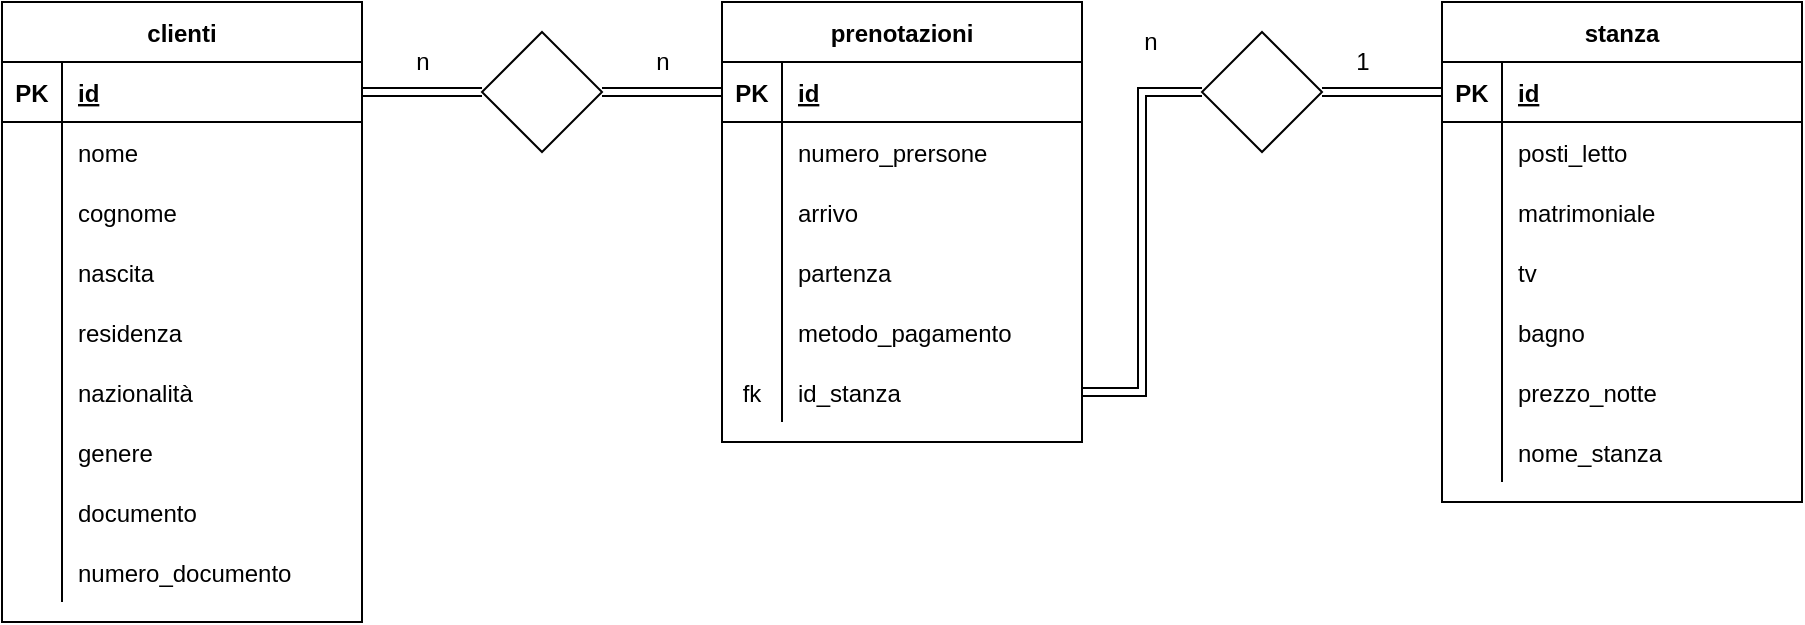 <mxfile version="14.6.9" type="device"><diagram id="0szg8nqshOsvEdaoPtw1" name="Page-1"><mxGraphModel dx="2249" dy="762" grid="1" gridSize="10" guides="1" tooltips="1" connect="1" arrows="1" fold="1" page="1" pageScale="1" pageWidth="827" pageHeight="1169" math="0" shadow="0"><root><mxCell id="0"/><mxCell id="1" parent="0"/><mxCell id="-FQ9kA8AcP-3H8vRNynR-1" value="clienti" style="shape=table;startSize=30;container=1;collapsible=1;childLayout=tableLayout;fixedRows=1;rowLines=0;fontStyle=1;align=center;resizeLast=1;" parent="1" vertex="1"><mxGeometry x="-160" y="40" width="180" height="310" as="geometry"/></mxCell><mxCell id="-FQ9kA8AcP-3H8vRNynR-2" value="" style="shape=partialRectangle;collapsible=0;dropTarget=0;pointerEvents=0;fillColor=none;top=0;left=0;bottom=1;right=0;points=[[0,0.5],[1,0.5]];portConstraint=eastwest;" parent="-FQ9kA8AcP-3H8vRNynR-1" vertex="1"><mxGeometry y="30" width="180" height="30" as="geometry"/></mxCell><mxCell id="-FQ9kA8AcP-3H8vRNynR-3" value="PK" style="shape=partialRectangle;connectable=0;fillColor=none;top=0;left=0;bottom=0;right=0;fontStyle=1;overflow=hidden;" parent="-FQ9kA8AcP-3H8vRNynR-2" vertex="1"><mxGeometry width="30" height="30" as="geometry"/></mxCell><mxCell id="-FQ9kA8AcP-3H8vRNynR-4" value="id" style="shape=partialRectangle;connectable=0;fillColor=none;top=0;left=0;bottom=0;right=0;align=left;spacingLeft=6;fontStyle=5;overflow=hidden;" parent="-FQ9kA8AcP-3H8vRNynR-2" vertex="1"><mxGeometry x="30" width="150" height="30" as="geometry"/></mxCell><mxCell id="-FQ9kA8AcP-3H8vRNynR-5" value="" style="shape=partialRectangle;collapsible=0;dropTarget=0;pointerEvents=0;fillColor=none;top=0;left=0;bottom=0;right=0;points=[[0,0.5],[1,0.5]];portConstraint=eastwest;" parent="-FQ9kA8AcP-3H8vRNynR-1" vertex="1"><mxGeometry y="60" width="180" height="30" as="geometry"/></mxCell><mxCell id="-FQ9kA8AcP-3H8vRNynR-6" value="" style="shape=partialRectangle;connectable=0;fillColor=none;top=0;left=0;bottom=0;right=0;editable=1;overflow=hidden;" parent="-FQ9kA8AcP-3H8vRNynR-5" vertex="1"><mxGeometry width="30" height="30" as="geometry"/></mxCell><mxCell id="-FQ9kA8AcP-3H8vRNynR-7" value="nome" style="shape=partialRectangle;connectable=0;fillColor=none;top=0;left=0;bottom=0;right=0;align=left;spacingLeft=6;overflow=hidden;" parent="-FQ9kA8AcP-3H8vRNynR-5" vertex="1"><mxGeometry x="30" width="150" height="30" as="geometry"/></mxCell><mxCell id="-FQ9kA8AcP-3H8vRNynR-8" value="" style="shape=partialRectangle;collapsible=0;dropTarget=0;pointerEvents=0;fillColor=none;top=0;left=0;bottom=0;right=0;points=[[0,0.5],[1,0.5]];portConstraint=eastwest;" parent="-FQ9kA8AcP-3H8vRNynR-1" vertex="1"><mxGeometry y="90" width="180" height="30" as="geometry"/></mxCell><mxCell id="-FQ9kA8AcP-3H8vRNynR-9" value="" style="shape=partialRectangle;connectable=0;fillColor=none;top=0;left=0;bottom=0;right=0;editable=1;overflow=hidden;" parent="-FQ9kA8AcP-3H8vRNynR-8" vertex="1"><mxGeometry width="30" height="30" as="geometry"/></mxCell><mxCell id="-FQ9kA8AcP-3H8vRNynR-10" value="cognome" style="shape=partialRectangle;connectable=0;fillColor=none;top=0;left=0;bottom=0;right=0;align=left;spacingLeft=6;overflow=hidden;" parent="-FQ9kA8AcP-3H8vRNynR-8" vertex="1"><mxGeometry x="30" width="150" height="30" as="geometry"/></mxCell><mxCell id="-FQ9kA8AcP-3H8vRNynR-11" value="" style="shape=partialRectangle;collapsible=0;dropTarget=0;pointerEvents=0;fillColor=none;top=0;left=0;bottom=0;right=0;points=[[0,0.5],[1,0.5]];portConstraint=eastwest;" parent="-FQ9kA8AcP-3H8vRNynR-1" vertex="1"><mxGeometry y="120" width="180" height="30" as="geometry"/></mxCell><mxCell id="-FQ9kA8AcP-3H8vRNynR-12" value="" style="shape=partialRectangle;connectable=0;fillColor=none;top=0;left=0;bottom=0;right=0;editable=1;overflow=hidden;" parent="-FQ9kA8AcP-3H8vRNynR-11" vertex="1"><mxGeometry width="30" height="30" as="geometry"/></mxCell><mxCell id="-FQ9kA8AcP-3H8vRNynR-13" value="nascita" style="shape=partialRectangle;connectable=0;fillColor=none;top=0;left=0;bottom=0;right=0;align=left;spacingLeft=6;overflow=hidden;" parent="-FQ9kA8AcP-3H8vRNynR-11" vertex="1"><mxGeometry x="30" width="150" height="30" as="geometry"/></mxCell><mxCell id="-FQ9kA8AcP-3H8vRNynR-40" value="" style="shape=partialRectangle;collapsible=0;dropTarget=0;pointerEvents=0;fillColor=none;top=0;left=0;bottom=0;right=0;points=[[0,0.5],[1,0.5]];portConstraint=eastwest;" parent="-FQ9kA8AcP-3H8vRNynR-1" vertex="1"><mxGeometry y="150" width="180" height="30" as="geometry"/></mxCell><mxCell id="-FQ9kA8AcP-3H8vRNynR-41" value="" style="shape=partialRectangle;connectable=0;fillColor=none;top=0;left=0;bottom=0;right=0;editable=1;overflow=hidden;" parent="-FQ9kA8AcP-3H8vRNynR-40" vertex="1"><mxGeometry width="30" height="30" as="geometry"/></mxCell><mxCell id="-FQ9kA8AcP-3H8vRNynR-42" value="residenza" style="shape=partialRectangle;connectable=0;fillColor=none;top=0;left=0;bottom=0;right=0;align=left;spacingLeft=6;overflow=hidden;" parent="-FQ9kA8AcP-3H8vRNynR-40" vertex="1"><mxGeometry x="30" width="150" height="30" as="geometry"/></mxCell><mxCell id="-FQ9kA8AcP-3H8vRNynR-43" value="" style="shape=partialRectangle;collapsible=0;dropTarget=0;pointerEvents=0;fillColor=none;top=0;left=0;bottom=0;right=0;points=[[0,0.5],[1,0.5]];portConstraint=eastwest;" parent="-FQ9kA8AcP-3H8vRNynR-1" vertex="1"><mxGeometry y="180" width="180" height="30" as="geometry"/></mxCell><mxCell id="-FQ9kA8AcP-3H8vRNynR-44" value="" style="shape=partialRectangle;connectable=0;fillColor=none;top=0;left=0;bottom=0;right=0;editable=1;overflow=hidden;" parent="-FQ9kA8AcP-3H8vRNynR-43" vertex="1"><mxGeometry width="30" height="30" as="geometry"/></mxCell><mxCell id="-FQ9kA8AcP-3H8vRNynR-45" value="nazionalità" style="shape=partialRectangle;connectable=0;fillColor=none;top=0;left=0;bottom=0;right=0;align=left;spacingLeft=6;overflow=hidden;" parent="-FQ9kA8AcP-3H8vRNynR-43" vertex="1"><mxGeometry x="30" width="150" height="30" as="geometry"/></mxCell><mxCell id="-FQ9kA8AcP-3H8vRNynR-65" value="" style="shape=partialRectangle;collapsible=0;dropTarget=0;pointerEvents=0;fillColor=none;top=0;left=0;bottom=0;right=0;points=[[0,0.5],[1,0.5]];portConstraint=eastwest;" parent="-FQ9kA8AcP-3H8vRNynR-1" vertex="1"><mxGeometry y="210" width="180" height="30" as="geometry"/></mxCell><mxCell id="-FQ9kA8AcP-3H8vRNynR-66" value="" style="shape=partialRectangle;connectable=0;fillColor=none;top=0;left=0;bottom=0;right=0;editable=1;overflow=hidden;" parent="-FQ9kA8AcP-3H8vRNynR-65" vertex="1"><mxGeometry width="30" height="30" as="geometry"/></mxCell><mxCell id="-FQ9kA8AcP-3H8vRNynR-67" value="genere" style="shape=partialRectangle;connectable=0;fillColor=none;top=0;left=0;bottom=0;right=0;align=left;spacingLeft=6;overflow=hidden;" parent="-FQ9kA8AcP-3H8vRNynR-65" vertex="1"><mxGeometry x="30" width="150" height="30" as="geometry"/></mxCell><mxCell id="-FQ9kA8AcP-3H8vRNynR-103" value="" style="shape=partialRectangle;collapsible=0;dropTarget=0;pointerEvents=0;fillColor=none;top=0;left=0;bottom=0;right=0;points=[[0,0.5],[1,0.5]];portConstraint=eastwest;" parent="-FQ9kA8AcP-3H8vRNynR-1" vertex="1"><mxGeometry y="240" width="180" height="30" as="geometry"/></mxCell><mxCell id="-FQ9kA8AcP-3H8vRNynR-104" value="" style="shape=partialRectangle;connectable=0;fillColor=none;top=0;left=0;bottom=0;right=0;editable=1;overflow=hidden;" parent="-FQ9kA8AcP-3H8vRNynR-103" vertex="1"><mxGeometry width="30" height="30" as="geometry"/></mxCell><mxCell id="-FQ9kA8AcP-3H8vRNynR-105" value="documento" style="shape=partialRectangle;connectable=0;fillColor=none;top=0;left=0;bottom=0;right=0;align=left;spacingLeft=6;overflow=hidden;" parent="-FQ9kA8AcP-3H8vRNynR-103" vertex="1"><mxGeometry x="30" width="150" height="30" as="geometry"/></mxCell><mxCell id="_HDrAH1s3MkrAQ2Cl8EW-25" value="" style="shape=partialRectangle;collapsible=0;dropTarget=0;pointerEvents=0;fillColor=none;top=0;left=0;bottom=0;right=0;points=[[0,0.5],[1,0.5]];portConstraint=eastwest;" vertex="1" parent="-FQ9kA8AcP-3H8vRNynR-1"><mxGeometry y="270" width="180" height="30" as="geometry"/></mxCell><mxCell id="_HDrAH1s3MkrAQ2Cl8EW-26" value="" style="shape=partialRectangle;connectable=0;fillColor=none;top=0;left=0;bottom=0;right=0;editable=1;overflow=hidden;" vertex="1" parent="_HDrAH1s3MkrAQ2Cl8EW-25"><mxGeometry width="30" height="30" as="geometry"/></mxCell><mxCell id="_HDrAH1s3MkrAQ2Cl8EW-27" value="numero_documento" style="shape=partialRectangle;connectable=0;fillColor=none;top=0;left=0;bottom=0;right=0;align=left;spacingLeft=6;overflow=hidden;" vertex="1" parent="_HDrAH1s3MkrAQ2Cl8EW-25"><mxGeometry x="30" width="150" height="30" as="geometry"/></mxCell><mxCell id="-FQ9kA8AcP-3H8vRNynR-14" value="prenotazioni" style="shape=table;startSize=30;container=1;collapsible=1;childLayout=tableLayout;fixedRows=1;rowLines=0;fontStyle=1;align=center;resizeLast=1;" parent="1" vertex="1"><mxGeometry x="200" y="40" width="180" height="220" as="geometry"/></mxCell><mxCell id="-FQ9kA8AcP-3H8vRNynR-15" value="" style="shape=partialRectangle;collapsible=0;dropTarget=0;pointerEvents=0;fillColor=none;top=0;left=0;bottom=1;right=0;points=[[0,0.5],[1,0.5]];portConstraint=eastwest;" parent="-FQ9kA8AcP-3H8vRNynR-14" vertex="1"><mxGeometry y="30" width="180" height="30" as="geometry"/></mxCell><mxCell id="-FQ9kA8AcP-3H8vRNynR-16" value="PK" style="shape=partialRectangle;connectable=0;fillColor=none;top=0;left=0;bottom=0;right=0;fontStyle=1;overflow=hidden;" parent="-FQ9kA8AcP-3H8vRNynR-15" vertex="1"><mxGeometry width="30" height="30" as="geometry"/></mxCell><mxCell id="-FQ9kA8AcP-3H8vRNynR-17" value="id" style="shape=partialRectangle;connectable=0;fillColor=none;top=0;left=0;bottom=0;right=0;align=left;spacingLeft=6;fontStyle=5;overflow=hidden;" parent="-FQ9kA8AcP-3H8vRNynR-15" vertex="1"><mxGeometry x="30" width="150" height="30" as="geometry"/></mxCell><mxCell id="-FQ9kA8AcP-3H8vRNynR-18" value="" style="shape=partialRectangle;collapsible=0;dropTarget=0;pointerEvents=0;fillColor=none;top=0;left=0;bottom=0;right=0;points=[[0,0.5],[1,0.5]];portConstraint=eastwest;" parent="-FQ9kA8AcP-3H8vRNynR-14" vertex="1"><mxGeometry y="60" width="180" height="30" as="geometry"/></mxCell><mxCell id="-FQ9kA8AcP-3H8vRNynR-19" value="" style="shape=partialRectangle;connectable=0;fillColor=none;top=0;left=0;bottom=0;right=0;editable=1;overflow=hidden;" parent="-FQ9kA8AcP-3H8vRNynR-18" vertex="1"><mxGeometry width="30" height="30" as="geometry"/></mxCell><mxCell id="-FQ9kA8AcP-3H8vRNynR-20" value="numero_prersone" style="shape=partialRectangle;connectable=0;fillColor=none;top=0;left=0;bottom=0;right=0;align=left;spacingLeft=6;overflow=hidden;" parent="-FQ9kA8AcP-3H8vRNynR-18" vertex="1"><mxGeometry x="30" width="150" height="30" as="geometry"/></mxCell><mxCell id="-FQ9kA8AcP-3H8vRNynR-21" value="" style="shape=partialRectangle;collapsible=0;dropTarget=0;pointerEvents=0;fillColor=none;top=0;left=0;bottom=0;right=0;points=[[0,0.5],[1,0.5]];portConstraint=eastwest;" parent="-FQ9kA8AcP-3H8vRNynR-14" vertex="1"><mxGeometry y="90" width="180" height="30" as="geometry"/></mxCell><mxCell id="-FQ9kA8AcP-3H8vRNynR-22" value="" style="shape=partialRectangle;connectable=0;fillColor=none;top=0;left=0;bottom=0;right=0;editable=1;overflow=hidden;" parent="-FQ9kA8AcP-3H8vRNynR-21" vertex="1"><mxGeometry width="30" height="30" as="geometry"/></mxCell><mxCell id="-FQ9kA8AcP-3H8vRNynR-23" value="arrivo" style="shape=partialRectangle;connectable=0;fillColor=none;top=0;left=0;bottom=0;right=0;align=left;spacingLeft=6;overflow=hidden;" parent="-FQ9kA8AcP-3H8vRNynR-21" vertex="1"><mxGeometry x="30" width="150" height="30" as="geometry"/></mxCell><mxCell id="-FQ9kA8AcP-3H8vRNynR-24" value="" style="shape=partialRectangle;collapsible=0;dropTarget=0;pointerEvents=0;fillColor=none;top=0;left=0;bottom=0;right=0;points=[[0,0.5],[1,0.5]];portConstraint=eastwest;" parent="-FQ9kA8AcP-3H8vRNynR-14" vertex="1"><mxGeometry y="120" width="180" height="30" as="geometry"/></mxCell><mxCell id="-FQ9kA8AcP-3H8vRNynR-25" value="" style="shape=partialRectangle;connectable=0;fillColor=none;top=0;left=0;bottom=0;right=0;editable=1;overflow=hidden;" parent="-FQ9kA8AcP-3H8vRNynR-24" vertex="1"><mxGeometry width="30" height="30" as="geometry"/></mxCell><mxCell id="-FQ9kA8AcP-3H8vRNynR-26" value="partenza" style="shape=partialRectangle;connectable=0;fillColor=none;top=0;left=0;bottom=0;right=0;align=left;spacingLeft=6;overflow=hidden;" parent="-FQ9kA8AcP-3H8vRNynR-24" vertex="1"><mxGeometry x="30" width="150" height="30" as="geometry"/></mxCell><mxCell id="-FQ9kA8AcP-3H8vRNynR-81" value="" style="shape=partialRectangle;collapsible=0;dropTarget=0;pointerEvents=0;fillColor=none;top=0;left=0;bottom=0;right=0;points=[[0,0.5],[1,0.5]];portConstraint=eastwest;" parent="-FQ9kA8AcP-3H8vRNynR-14" vertex="1"><mxGeometry y="150" width="180" height="30" as="geometry"/></mxCell><mxCell id="-FQ9kA8AcP-3H8vRNynR-82" value="" style="shape=partialRectangle;connectable=0;fillColor=none;top=0;left=0;bottom=0;right=0;editable=1;overflow=hidden;" parent="-FQ9kA8AcP-3H8vRNynR-81" vertex="1"><mxGeometry width="30" height="30" as="geometry"/></mxCell><mxCell id="-FQ9kA8AcP-3H8vRNynR-83" value="metodo_pagamento" style="shape=partialRectangle;connectable=0;fillColor=none;top=0;left=0;bottom=0;right=0;align=left;spacingLeft=6;overflow=hidden;" parent="-FQ9kA8AcP-3H8vRNynR-81" vertex="1"><mxGeometry x="30" width="150" height="30" as="geometry"/></mxCell><mxCell id="_HDrAH1s3MkrAQ2Cl8EW-17" value="" style="shape=partialRectangle;collapsible=0;dropTarget=0;pointerEvents=0;fillColor=none;top=0;left=0;bottom=0;right=0;points=[[0,0.5],[1,0.5]];portConstraint=eastwest;" vertex="1" parent="-FQ9kA8AcP-3H8vRNynR-14"><mxGeometry y="180" width="180" height="30" as="geometry"/></mxCell><mxCell id="_HDrAH1s3MkrAQ2Cl8EW-18" value="fk" style="shape=partialRectangle;connectable=0;fillColor=none;top=0;left=0;bottom=0;right=0;editable=1;overflow=hidden;" vertex="1" parent="_HDrAH1s3MkrAQ2Cl8EW-17"><mxGeometry width="30" height="30" as="geometry"/></mxCell><mxCell id="_HDrAH1s3MkrAQ2Cl8EW-19" value="id_stanza" style="shape=partialRectangle;connectable=0;fillColor=none;top=0;left=0;bottom=0;right=0;align=left;spacingLeft=6;overflow=hidden;" vertex="1" parent="_HDrAH1s3MkrAQ2Cl8EW-17"><mxGeometry x="30" width="150" height="30" as="geometry"/></mxCell><mxCell id="-FQ9kA8AcP-3H8vRNynR-27" value="stanza" style="shape=table;startSize=30;container=1;collapsible=1;childLayout=tableLayout;fixedRows=1;rowLines=0;fontStyle=1;align=center;resizeLast=1;" parent="1" vertex="1"><mxGeometry x="560" y="40" width="180" height="250" as="geometry"/></mxCell><mxCell id="-FQ9kA8AcP-3H8vRNynR-28" value="" style="shape=partialRectangle;collapsible=0;dropTarget=0;pointerEvents=0;fillColor=none;top=0;left=0;bottom=1;right=0;points=[[0,0.5],[1,0.5]];portConstraint=eastwest;" parent="-FQ9kA8AcP-3H8vRNynR-27" vertex="1"><mxGeometry y="30" width="180" height="30" as="geometry"/></mxCell><mxCell id="-FQ9kA8AcP-3H8vRNynR-29" value="PK" style="shape=partialRectangle;connectable=0;fillColor=none;top=0;left=0;bottom=0;right=0;fontStyle=1;overflow=hidden;" parent="-FQ9kA8AcP-3H8vRNynR-28" vertex="1"><mxGeometry width="30" height="30" as="geometry"/></mxCell><mxCell id="-FQ9kA8AcP-3H8vRNynR-30" value="id" style="shape=partialRectangle;connectable=0;fillColor=none;top=0;left=0;bottom=0;right=0;align=left;spacingLeft=6;fontStyle=5;overflow=hidden;" parent="-FQ9kA8AcP-3H8vRNynR-28" vertex="1"><mxGeometry x="30" width="150" height="30" as="geometry"/></mxCell><mxCell id="-FQ9kA8AcP-3H8vRNynR-31" value="" style="shape=partialRectangle;collapsible=0;dropTarget=0;pointerEvents=0;fillColor=none;top=0;left=0;bottom=0;right=0;points=[[0,0.5],[1,0.5]];portConstraint=eastwest;" parent="-FQ9kA8AcP-3H8vRNynR-27" vertex="1"><mxGeometry y="60" width="180" height="30" as="geometry"/></mxCell><mxCell id="-FQ9kA8AcP-3H8vRNynR-32" value="" style="shape=partialRectangle;connectable=0;fillColor=none;top=0;left=0;bottom=0;right=0;editable=1;overflow=hidden;" parent="-FQ9kA8AcP-3H8vRNynR-31" vertex="1"><mxGeometry width="30" height="30" as="geometry"/></mxCell><mxCell id="-FQ9kA8AcP-3H8vRNynR-33" value="posti_letto" style="shape=partialRectangle;connectable=0;fillColor=none;top=0;left=0;bottom=0;right=0;align=left;spacingLeft=6;overflow=hidden;" parent="-FQ9kA8AcP-3H8vRNynR-31" vertex="1"><mxGeometry x="30" width="150" height="30" as="geometry"/></mxCell><mxCell id="-FQ9kA8AcP-3H8vRNynR-34" value="" style="shape=partialRectangle;collapsible=0;dropTarget=0;pointerEvents=0;fillColor=none;top=0;left=0;bottom=0;right=0;points=[[0,0.5],[1,0.5]];portConstraint=eastwest;" parent="-FQ9kA8AcP-3H8vRNynR-27" vertex="1"><mxGeometry y="90" width="180" height="30" as="geometry"/></mxCell><mxCell id="-FQ9kA8AcP-3H8vRNynR-35" value="" style="shape=partialRectangle;connectable=0;fillColor=none;top=0;left=0;bottom=0;right=0;editable=1;overflow=hidden;" parent="-FQ9kA8AcP-3H8vRNynR-34" vertex="1"><mxGeometry width="30" height="30" as="geometry"/></mxCell><mxCell id="-FQ9kA8AcP-3H8vRNynR-36" value="matrimoniale" style="shape=partialRectangle;connectable=0;fillColor=none;top=0;left=0;bottom=0;right=0;align=left;spacingLeft=6;overflow=hidden;" parent="-FQ9kA8AcP-3H8vRNynR-34" vertex="1"><mxGeometry x="30" width="150" height="30" as="geometry"/></mxCell><mxCell id="-FQ9kA8AcP-3H8vRNynR-37" value="" style="shape=partialRectangle;collapsible=0;dropTarget=0;pointerEvents=0;fillColor=none;top=0;left=0;bottom=0;right=0;points=[[0,0.5],[1,0.5]];portConstraint=eastwest;" parent="-FQ9kA8AcP-3H8vRNynR-27" vertex="1"><mxGeometry y="120" width="180" height="30" as="geometry"/></mxCell><mxCell id="-FQ9kA8AcP-3H8vRNynR-38" value="" style="shape=partialRectangle;connectable=0;fillColor=none;top=0;left=0;bottom=0;right=0;editable=1;overflow=hidden;" parent="-FQ9kA8AcP-3H8vRNynR-37" vertex="1"><mxGeometry width="30" height="30" as="geometry"/></mxCell><mxCell id="-FQ9kA8AcP-3H8vRNynR-39" value="tv" style="shape=partialRectangle;connectable=0;fillColor=none;top=0;left=0;bottom=0;right=0;align=left;spacingLeft=6;overflow=hidden;" parent="-FQ9kA8AcP-3H8vRNynR-37" vertex="1"><mxGeometry x="30" width="150" height="30" as="geometry"/></mxCell><mxCell id="-FQ9kA8AcP-3H8vRNynR-84" value="" style="shape=partialRectangle;collapsible=0;dropTarget=0;pointerEvents=0;fillColor=none;top=0;left=0;bottom=0;right=0;points=[[0,0.5],[1,0.5]];portConstraint=eastwest;" parent="-FQ9kA8AcP-3H8vRNynR-27" vertex="1"><mxGeometry y="150" width="180" height="30" as="geometry"/></mxCell><mxCell id="-FQ9kA8AcP-3H8vRNynR-85" value="" style="shape=partialRectangle;connectable=0;fillColor=none;top=0;left=0;bottom=0;right=0;editable=1;overflow=hidden;" parent="-FQ9kA8AcP-3H8vRNynR-84" vertex="1"><mxGeometry width="30" height="30" as="geometry"/></mxCell><mxCell id="-FQ9kA8AcP-3H8vRNynR-86" value="bagno" style="shape=partialRectangle;connectable=0;fillColor=none;top=0;left=0;bottom=0;right=0;align=left;spacingLeft=6;overflow=hidden;" parent="-FQ9kA8AcP-3H8vRNynR-84" vertex="1"><mxGeometry x="30" width="150" height="30" as="geometry"/></mxCell><mxCell id="-FQ9kA8AcP-3H8vRNynR-87" value="" style="shape=partialRectangle;collapsible=0;dropTarget=0;pointerEvents=0;fillColor=none;top=0;left=0;bottom=0;right=0;points=[[0,0.5],[1,0.5]];portConstraint=eastwest;" parent="-FQ9kA8AcP-3H8vRNynR-27" vertex="1"><mxGeometry y="180" width="180" height="30" as="geometry"/></mxCell><mxCell id="-FQ9kA8AcP-3H8vRNynR-88" value="" style="shape=partialRectangle;connectable=0;fillColor=none;top=0;left=0;bottom=0;right=0;editable=1;overflow=hidden;" parent="-FQ9kA8AcP-3H8vRNynR-87" vertex="1"><mxGeometry width="30" height="30" as="geometry"/></mxCell><mxCell id="-FQ9kA8AcP-3H8vRNynR-89" value="prezzo_notte" style="shape=partialRectangle;connectable=0;fillColor=none;top=0;left=0;bottom=0;right=0;align=left;spacingLeft=6;overflow=hidden;" parent="-FQ9kA8AcP-3H8vRNynR-87" vertex="1"><mxGeometry x="30" width="150" height="30" as="geometry"/></mxCell><mxCell id="_HDrAH1s3MkrAQ2Cl8EW-22" value="" style="shape=partialRectangle;collapsible=0;dropTarget=0;pointerEvents=0;fillColor=none;top=0;left=0;bottom=0;right=0;points=[[0,0.5],[1,0.5]];portConstraint=eastwest;" vertex="1" parent="-FQ9kA8AcP-3H8vRNynR-27"><mxGeometry y="210" width="180" height="30" as="geometry"/></mxCell><mxCell id="_HDrAH1s3MkrAQ2Cl8EW-23" value="" style="shape=partialRectangle;connectable=0;fillColor=none;top=0;left=0;bottom=0;right=0;editable=1;overflow=hidden;" vertex="1" parent="_HDrAH1s3MkrAQ2Cl8EW-22"><mxGeometry width="30" height="30" as="geometry"/></mxCell><mxCell id="_HDrAH1s3MkrAQ2Cl8EW-24" value="nome_stanza" style="shape=partialRectangle;connectable=0;fillColor=none;top=0;left=0;bottom=0;right=0;align=left;spacingLeft=6;overflow=hidden;" vertex="1" parent="_HDrAH1s3MkrAQ2Cl8EW-22"><mxGeometry x="30" width="150" height="30" as="geometry"/></mxCell><mxCell id="-FQ9kA8AcP-3H8vRNynR-90" style="edgeStyle=orthogonalEdgeStyle;shape=link;rounded=0;orthogonalLoop=1;jettySize=auto;html=1;exitX=1;exitY=0.5;exitDx=0;exitDy=0;entryX=0;entryY=0.5;entryDx=0;entryDy=0;startArrow=none;" parent="1" source="-FQ9kA8AcP-3H8vRNynR-92" target="-FQ9kA8AcP-3H8vRNynR-15" edge="1"><mxGeometry relative="1" as="geometry"/></mxCell><mxCell id="-FQ9kA8AcP-3H8vRNynR-91" style="edgeStyle=orthogonalEdgeStyle;shape=link;rounded=0;orthogonalLoop=1;jettySize=auto;html=1;exitX=1;exitY=0.5;exitDx=0;exitDy=0;entryX=0;entryY=0.5;entryDx=0;entryDy=0;startArrow=none;" parent="1" source="-FQ9kA8AcP-3H8vRNynR-94" target="-FQ9kA8AcP-3H8vRNynR-28" edge="1"><mxGeometry relative="1" as="geometry"/></mxCell><mxCell id="-FQ9kA8AcP-3H8vRNynR-92" value="" style="rhombus;whiteSpace=wrap;html=1;" parent="1" vertex="1"><mxGeometry x="80" y="55" width="60" height="60" as="geometry"/></mxCell><mxCell id="-FQ9kA8AcP-3H8vRNynR-93" value="" style="edgeStyle=orthogonalEdgeStyle;shape=link;rounded=0;orthogonalLoop=1;jettySize=auto;html=1;exitX=1;exitY=0.5;exitDx=0;exitDy=0;entryX=0;entryY=0.5;entryDx=0;entryDy=0;endArrow=none;" parent="1" source="-FQ9kA8AcP-3H8vRNynR-2" target="-FQ9kA8AcP-3H8vRNynR-92" edge="1"><mxGeometry relative="1" as="geometry"><mxPoint x="20" y="85" as="sourcePoint"/><mxPoint x="200" y="85" as="targetPoint"/></mxGeometry></mxCell><mxCell id="_HDrAH1s3MkrAQ2Cl8EW-21" style="edgeStyle=orthogonalEdgeStyle;shape=link;rounded=0;orthogonalLoop=1;jettySize=auto;html=1;exitX=0;exitY=0.5;exitDx=0;exitDy=0;entryX=1;entryY=0.5;entryDx=0;entryDy=0;" edge="1" parent="1" source="-FQ9kA8AcP-3H8vRNynR-94" target="_HDrAH1s3MkrAQ2Cl8EW-17"><mxGeometry relative="1" as="geometry"/></mxCell><mxCell id="-FQ9kA8AcP-3H8vRNynR-94" value="" style="rhombus;whiteSpace=wrap;html=1;" parent="1" vertex="1"><mxGeometry x="440" y="55" width="60" height="60" as="geometry"/></mxCell><mxCell id="-FQ9kA8AcP-3H8vRNynR-96" value="n" style="text;html=1;align=center;verticalAlign=middle;resizable=0;points=[];autosize=1;strokeColor=none;" parent="1" vertex="1"><mxGeometry x="40" y="60" width="20" height="20" as="geometry"/></mxCell><mxCell id="-FQ9kA8AcP-3H8vRNynR-97" value="n" style="text;html=1;align=center;verticalAlign=middle;resizable=0;points=[];autosize=1;strokeColor=none;" parent="1" vertex="1"><mxGeometry x="160" y="60" width="20" height="20" as="geometry"/></mxCell><mxCell id="-FQ9kA8AcP-3H8vRNynR-98" value="n" style="text;html=1;align=center;verticalAlign=middle;resizable=0;points=[];autosize=1;strokeColor=none;" parent="1" vertex="1"><mxGeometry x="403.5" y="50" width="20" height="20" as="geometry"/></mxCell><mxCell id="-FQ9kA8AcP-3H8vRNynR-99" value="1" style="text;html=1;align=center;verticalAlign=middle;resizable=0;points=[];autosize=1;strokeColor=none;" parent="1" vertex="1"><mxGeometry x="510" y="60" width="20" height="20" as="geometry"/></mxCell></root></mxGraphModel></diagram></mxfile>